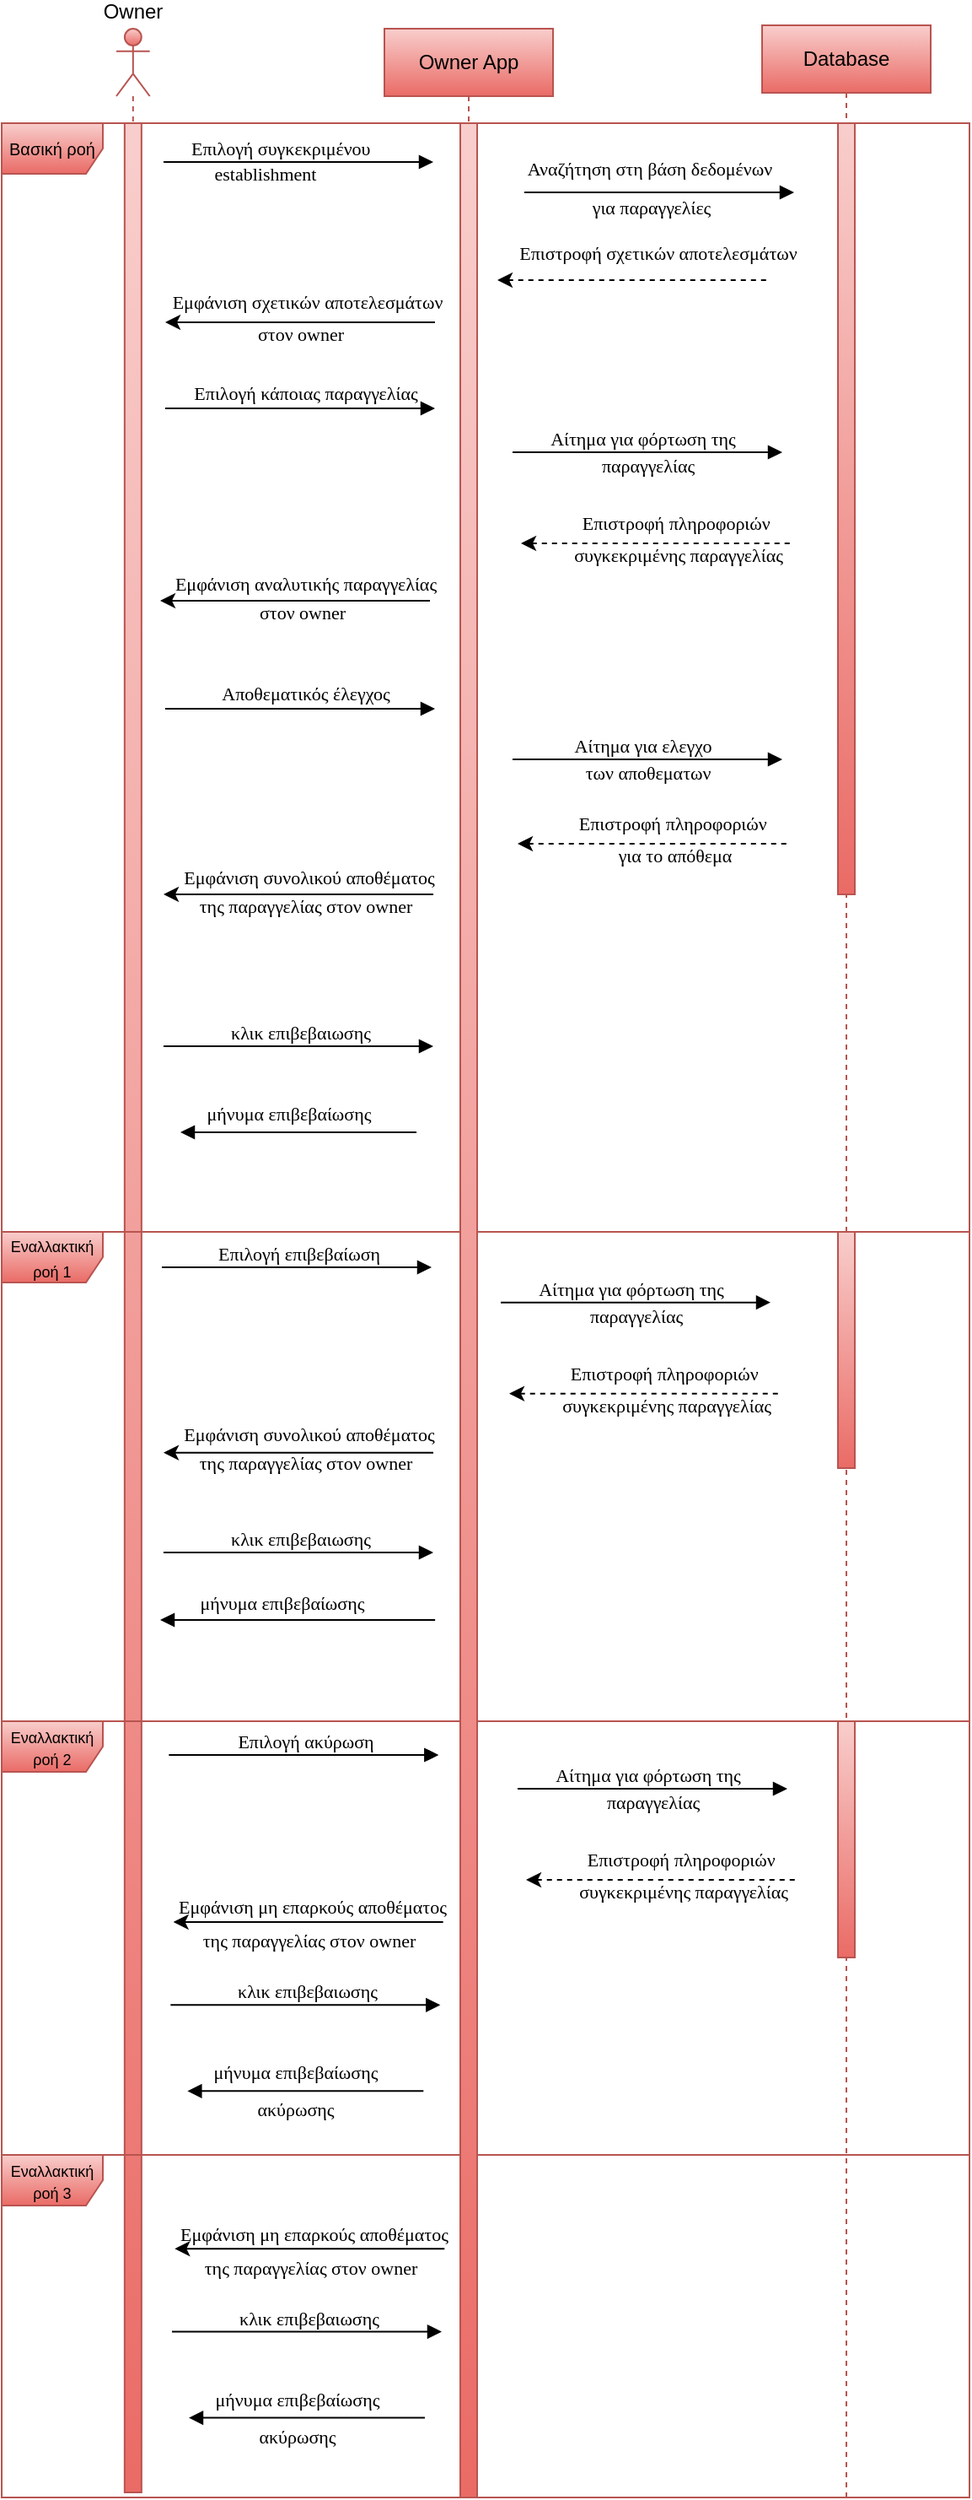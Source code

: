 <mxfile version="24.2.5" type="device">
  <diagram name="Page-1" id="2YBvvXClWsGukQMizWep">
    <mxGraphModel dx="1366" dy="796" grid="1" gridSize="10" guides="1" tooltips="1" connect="1" arrows="1" fold="1" page="1" pageScale="1" pageWidth="850" pageHeight="1100" math="0" shadow="0">
      <root>
        <mxCell id="0" />
        <mxCell id="1" parent="0" />
        <mxCell id="-eBhqyI-6Xnvktaqn6aU-1" value="Owner" style="shape=umlLifeline;perimeter=lifelinePerimeter;whiteSpace=wrap;html=1;container=1;dropTarget=0;collapsible=0;recursiveResize=0;outlineConnect=0;portConstraint=eastwest;newEdgeStyle={&quot;curved&quot;:0,&quot;rounded&quot;:0};participant=umlActor;horizontal=1;verticalAlign=middle;align=center;spacingTop=0;spacing=2;spacingBottom=60;fillColor=#f8cecc;gradientColor=#ea6b66;strokeColor=#b85450;" vertex="1" parent="1">
          <mxGeometry x="92" y="127" width="19.83" height="1460" as="geometry" />
        </mxCell>
        <mxCell id="-eBhqyI-6Xnvktaqn6aU-88" value="" style="html=1;points=[[0,0,0,0,5],[0,1,0,0,-5],[1,0,0,0,5],[1,1,0,0,-5]];perimeter=orthogonalPerimeter;outlineConnect=0;targetShapes=umlLifeline;portConstraint=eastwest;newEdgeStyle={&quot;curved&quot;:0,&quot;rounded&quot;:0};fillColor=#f8cecc;gradientColor=#ea6b66;strokeColor=#b85450;" vertex="1" parent="-eBhqyI-6Xnvktaqn6aU-1">
          <mxGeometry x="4.92" y="56" width="10" height="1404" as="geometry" />
        </mxCell>
        <mxCell id="-eBhqyI-6Xnvktaqn6aU-2" value="Owner App" style="shape=umlLifeline;perimeter=lifelinePerimeter;whiteSpace=wrap;html=1;container=1;dropTarget=0;collapsible=0;recursiveResize=0;outlineConnect=0;portConstraint=eastwest;newEdgeStyle={&quot;curved&quot;:0,&quot;rounded&quot;:0};fillColor=#f8cecc;gradientColor=#ea6b66;strokeColor=#b85450;" vertex="1" parent="1">
          <mxGeometry x="251" y="127" width="100" height="1373" as="geometry" />
        </mxCell>
        <mxCell id="-eBhqyI-6Xnvktaqn6aU-3" value="Database" style="shape=umlLifeline;perimeter=lifelinePerimeter;whiteSpace=wrap;html=1;container=1;dropTarget=0;collapsible=0;recursiveResize=0;outlineConnect=0;portConstraint=eastwest;newEdgeStyle={&quot;curved&quot;:0,&quot;rounded&quot;:0};fillColor=#f8cecc;gradientColor=#ea6b66;strokeColor=#b85450;" vertex="1" parent="1">
          <mxGeometry x="475" y="125" width="100" height="1465" as="geometry" />
        </mxCell>
        <mxCell id="-eBhqyI-6Xnvktaqn6aU-4" value="" style="endArrow=block;endFill=1;html=1;edgeStyle=orthogonalEdgeStyle;align=left;verticalAlign=top;rounded=0;fontFamily=comfortaa;" edge="1" parent="1">
          <mxGeometry x="-1" relative="1" as="geometry">
            <mxPoint x="120" y="206" as="sourcePoint" />
            <mxPoint x="280" y="206" as="targetPoint" />
          </mxGeometry>
        </mxCell>
        <mxCell id="-eBhqyI-6Xnvktaqn6aU-5" value="Επιλογή συγκεκριμένου&lt;span style=&quot;white-space: pre;&quot;&gt;&#x9;&lt;/span&gt;" style="edgeLabel;html=1;align=center;verticalAlign=middle;resizable=0;points=[];fontFamily=comfortaa;" connectable="0" vertex="1" parent="-eBhqyI-6Xnvktaqn6aU-4">
          <mxGeometry x="0.043" y="1" relative="1" as="geometry">
            <mxPoint x="-13" y="-7" as="offset" />
          </mxGeometry>
        </mxCell>
        <mxCell id="-eBhqyI-6Xnvktaqn6aU-6" value="establishment" style="edgeLabel;html=1;align=center;verticalAlign=middle;resizable=0;points=[];fontFamily=comfortaa;" connectable="0" vertex="1" parent="-eBhqyI-6Xnvktaqn6aU-4">
          <mxGeometry x="0.061" y="-3" relative="1" as="geometry">
            <mxPoint x="-25" y="4" as="offset" />
          </mxGeometry>
        </mxCell>
        <mxCell id="-eBhqyI-6Xnvktaqn6aU-7" value="" style="endArrow=block;endFill=1;html=1;edgeStyle=orthogonalEdgeStyle;align=left;verticalAlign=top;rounded=0;fontFamily=comfortaa;" edge="1" parent="1">
          <mxGeometry x="-1" relative="1" as="geometry">
            <mxPoint x="334" y="224" as="sourcePoint" />
            <mxPoint x="494" y="224" as="targetPoint" />
          </mxGeometry>
        </mxCell>
        <mxCell id="-eBhqyI-6Xnvktaqn6aU-8" value="Αναζήτηση στη βάση δεδομένων" style="edgeLabel;html=1;align=center;verticalAlign=middle;resizable=0;points=[];fontFamily=comfortaa;" connectable="0" vertex="1" parent="-eBhqyI-6Xnvktaqn6aU-7">
          <mxGeometry x="-0.188" y="2" relative="1" as="geometry">
            <mxPoint x="9" y="-12" as="offset" />
          </mxGeometry>
        </mxCell>
        <mxCell id="-eBhqyI-6Xnvktaqn6aU-9" value="για παραγγελίες" style="edgeLabel;html=1;align=center;verticalAlign=middle;resizable=0;points=[];fontFamily=comfortaa;labelBackgroundColor=none;" connectable="0" vertex="1" parent="-eBhqyI-6Xnvktaqn6aU-7">
          <mxGeometry x="0.037" relative="1" as="geometry">
            <mxPoint x="-8" y="9" as="offset" />
          </mxGeometry>
        </mxCell>
        <mxCell id="-eBhqyI-6Xnvktaqn6aU-10" value="" style="endArrow=block;endFill=1;html=1;edgeStyle=orthogonalEdgeStyle;align=left;verticalAlign=top;rounded=0;fontFamily=comfortaa;" edge="1" parent="1">
          <mxGeometry x="-1" relative="1" as="geometry">
            <mxPoint x="121" y="352" as="sourcePoint" />
            <mxPoint x="281" y="352" as="targetPoint" />
          </mxGeometry>
        </mxCell>
        <mxCell id="-eBhqyI-6Xnvktaqn6aU-11" value="Επιλογή κάποιας παραγγελίας" style="edgeLabel;html=1;align=center;verticalAlign=middle;resizable=0;points=[];fontFamily=comfortaa;labelBackgroundColor=none;" connectable="0" vertex="1" parent="-eBhqyI-6Xnvktaqn6aU-10">
          <mxGeometry x="0.129" y="1" relative="1" as="geometry">
            <mxPoint x="-8" y="-8" as="offset" />
          </mxGeometry>
        </mxCell>
        <mxCell id="-eBhqyI-6Xnvktaqn6aU-13" value="" style="endArrow=block;endFill=1;html=1;edgeStyle=orthogonalEdgeStyle;align=left;verticalAlign=top;rounded=0;fontFamily=comfortaa;" edge="1" parent="1">
          <mxGeometry x="-1" relative="1" as="geometry">
            <mxPoint x="119" y="861" as="sourcePoint" />
            <mxPoint x="279" y="861" as="targetPoint" />
          </mxGeometry>
        </mxCell>
        <mxCell id="-eBhqyI-6Xnvktaqn6aU-14" value="Επιλογή επιβεβαίωση" style="edgeLabel;html=1;align=center;verticalAlign=middle;resizable=0;points=[];fontFamily=comfortaa;labelBackgroundColor=none;" connectable="0" vertex="1" parent="-eBhqyI-6Xnvktaqn6aU-13">
          <mxGeometry x="0.263" y="2" relative="1" as="geometry">
            <mxPoint x="-20" y="-6" as="offset" />
          </mxGeometry>
        </mxCell>
        <mxCell id="-eBhqyI-6Xnvktaqn6aU-16" value="" style="endArrow=block;endFill=1;html=1;edgeStyle=orthogonalEdgeStyle;align=left;verticalAlign=top;rounded=0;fontFamily=comfortaa;" edge="1" parent="1">
          <mxGeometry x="-1" relative="1" as="geometry">
            <mxPoint x="327" y="378" as="sourcePoint" />
            <mxPoint x="487" y="378" as="targetPoint" />
          </mxGeometry>
        </mxCell>
        <mxCell id="-eBhqyI-6Xnvktaqn6aU-17" value="Αίτημα για φόρτωση της" style="edgeLabel;html=1;align=center;verticalAlign=middle;resizable=0;points=[];fontFamily=comfortaa;" connectable="0" vertex="1" parent="-eBhqyI-6Xnvktaqn6aU-16">
          <mxGeometry x="0.3" y="-1" relative="1" as="geometry">
            <mxPoint x="-27" y="-9" as="offset" />
          </mxGeometry>
        </mxCell>
        <mxCell id="-eBhqyI-6Xnvktaqn6aU-18" value="παραγγελίας" style="edgeLabel;html=1;align=center;verticalAlign=middle;resizable=0;points=[];fontFamily=comfortaa;" connectable="0" vertex="1" parent="-eBhqyI-6Xnvktaqn6aU-16">
          <mxGeometry x="0.231" y="-3" relative="1" as="geometry">
            <mxPoint x="-19" y="5" as="offset" />
          </mxGeometry>
        </mxCell>
        <mxCell id="-eBhqyI-6Xnvktaqn6aU-19" value="" style="endArrow=none;endFill=0;html=1;edgeStyle=orthogonalEdgeStyle;align=left;verticalAlign=top;rounded=0;startArrow=classic;startFill=1;dashed=1;fontFamily=comfortaa;" edge="1" parent="1">
          <mxGeometry x="-1" relative="1" as="geometry">
            <mxPoint x="318" y="276" as="sourcePoint" />
            <mxPoint x="478" y="276" as="targetPoint" />
          </mxGeometry>
        </mxCell>
        <mxCell id="-eBhqyI-6Xnvktaqn6aU-20" value="Επιστροφή σχετικών αποτελεσμάτων" style="edgeLabel;html=1;align=center;verticalAlign=middle;resizable=0;points=[];fontFamily=comfortaa;" connectable="0" vertex="1" parent="-eBhqyI-6Xnvktaqn6aU-19">
          <mxGeometry x="-0.324" y="2" relative="1" as="geometry">
            <mxPoint x="41" y="-14" as="offset" />
          </mxGeometry>
        </mxCell>
        <mxCell id="-eBhqyI-6Xnvktaqn6aU-21" value="" style="endArrow=none;endFill=0;html=1;edgeStyle=orthogonalEdgeStyle;align=left;verticalAlign=top;rounded=0;startArrow=classic;startFill=1;fontFamily=comfortaa;" edge="1" parent="1">
          <mxGeometry x="-1" relative="1" as="geometry">
            <mxPoint x="118" y="466" as="sourcePoint" />
            <mxPoint x="278" y="466" as="targetPoint" />
          </mxGeometry>
        </mxCell>
        <mxCell id="-eBhqyI-6Xnvktaqn6aU-22" value="&lt;font&gt;Εμφάνιση αναλυτικής παραγγελίας&lt;/font&gt;" style="edgeLabel;html=1;align=center;verticalAlign=middle;resizable=0;points=[];fontFamily=comfortaa;labelBackgroundColor=none;" connectable="0" vertex="1" parent="-eBhqyI-6Xnvktaqn6aU-21">
          <mxGeometry x="-0.133" relative="1" as="geometry">
            <mxPoint x="16" y="-10" as="offset" />
          </mxGeometry>
        </mxCell>
        <mxCell id="-eBhqyI-6Xnvktaqn6aU-23" value="&lt;font&gt;στον owner&lt;/font&gt;" style="edgeLabel;html=1;align=center;verticalAlign=middle;resizable=0;points=[];fontFamily=comfortaa;" connectable="0" vertex="1" parent="-eBhqyI-6Xnvktaqn6aU-21">
          <mxGeometry x="0.253" y="-1" relative="1" as="geometry">
            <mxPoint x="-16" y="6" as="offset" />
          </mxGeometry>
        </mxCell>
        <mxCell id="-eBhqyI-6Xnvktaqn6aU-24" value="" style="endArrow=none;endFill=0;html=1;edgeStyle=orthogonalEdgeStyle;align=left;verticalAlign=top;rounded=0;startArrow=classic;startFill=1;fontFamily=comfortaa;dashed=1;" edge="1" parent="1">
          <mxGeometry x="-1" relative="1" as="geometry">
            <mxPoint x="332" y="432" as="sourcePoint" />
            <mxPoint x="492" y="432" as="targetPoint" />
          </mxGeometry>
        </mxCell>
        <mxCell id="-eBhqyI-6Xnvktaqn6aU-25" value="Επιστροφή πληροφοριών&amp;nbsp;" style="edgeLabel;html=1;align=center;verticalAlign=middle;resizable=0;points=[];fontFamily=comfortaa;" connectable="0" vertex="1" parent="-eBhqyI-6Xnvktaqn6aU-24">
          <mxGeometry x="-0.125" relative="1" as="geometry">
            <mxPoint x="23" y="-12" as="offset" />
          </mxGeometry>
        </mxCell>
        <mxCell id="-eBhqyI-6Xnvktaqn6aU-26" value="συγκεκριμένης παραγγελίας" style="edgeLabel;html=1;align=center;verticalAlign=middle;resizable=0;points=[];fontFamily=comfortaa;" connectable="0" vertex="1" parent="-eBhqyI-6Xnvktaqn6aU-24">
          <mxGeometry x="0.418" y="-2" relative="1" as="geometry">
            <mxPoint x="-21" y="5" as="offset" />
          </mxGeometry>
        </mxCell>
        <mxCell id="-eBhqyI-6Xnvktaqn6aU-27" value="" style="endArrow=none;endFill=0;html=1;edgeStyle=orthogonalEdgeStyle;align=left;verticalAlign=top;rounded=0;startArrow=classic;startFill=1;fontFamily=comfortaa;" edge="1" parent="1">
          <mxGeometry x="-1" relative="1" as="geometry">
            <mxPoint x="121" y="301" as="sourcePoint" />
            <mxPoint x="281" y="301" as="targetPoint" />
          </mxGeometry>
        </mxCell>
        <mxCell id="-eBhqyI-6Xnvktaqn6aU-29" value="στον owner" style="edgeLabel;html=1;align=center;verticalAlign=middle;resizable=0;points=[];fontFamily=comfortaa;" connectable="0" vertex="1" parent="-eBhqyI-6Xnvktaqn6aU-27">
          <mxGeometry x="0.009" y="2" relative="1" as="geometry">
            <mxPoint x="-1" y="9" as="offset" />
          </mxGeometry>
        </mxCell>
        <mxCell id="-eBhqyI-6Xnvktaqn6aU-28" value="Εμφάνιση σχετικών αποτελεσμάτων" style="edgeLabel;html=1;align=center;verticalAlign=middle;resizable=0;points=[];fontFamily=comfortaa;" connectable="0" vertex="1" parent="-eBhqyI-6Xnvktaqn6aU-27">
          <mxGeometry x="0.259" y="1" relative="1" as="geometry">
            <mxPoint x="-17" y="-11" as="offset" />
          </mxGeometry>
        </mxCell>
        <mxCell id="-eBhqyI-6Xnvktaqn6aU-30" value="&lt;font style=&quot;font-size: 10px;&quot;&gt;Βασική ροή&lt;/font&gt;" style="shape=umlFrame;whiteSpace=wrap;html=1;pointerEvents=0;fillColor=#f8cecc;gradientColor=#ea6b66;strokeColor=#b85450;" vertex="1" parent="1">
          <mxGeometry x="24" y="183" width="574" height="657" as="geometry" />
        </mxCell>
        <mxCell id="-eBhqyI-6Xnvktaqn6aU-31" value="&lt;font style=&quot;font-size: 9px;&quot;&gt;Εναλλακτική ροή 1&lt;/font&gt;" style="shape=umlFrame;whiteSpace=wrap;html=1;pointerEvents=0;fontFamily=Helvetica;fontSize=12;strokeColor=#b85450;align=center;verticalAlign=middle;fontColor=default;fillColor=#f8cecc;gradientColor=#ea6b66;" vertex="1" parent="1">
          <mxGeometry x="24" y="840" width="574" height="290" as="geometry" />
        </mxCell>
        <mxCell id="-eBhqyI-6Xnvktaqn6aU-32" value="&lt;p style=&quot;line-height: 100%;&quot;&gt;&lt;font style=&quot;&quot;&gt;&lt;font style=&quot;font-size: 9px;&quot;&gt;Εναλλακτική ροή 2&lt;/font&gt;&lt;br&gt;&lt;/font&gt;&lt;/p&gt;" style="shape=umlFrame;whiteSpace=wrap;html=1;pointerEvents=0;fontFamily=Helvetica;strokeColor=#b85450;align=center;verticalAlign=middle;fontSize=12;fontColor=default;fillColor=#f8cecc;gradientColor=#ea6b66;" vertex="1" parent="1">
          <mxGeometry x="24" y="1130" width="574" height="257" as="geometry" />
        </mxCell>
        <mxCell id="-eBhqyI-6Xnvktaqn6aU-66" value="&lt;p style=&quot;line-height: 100%;&quot;&gt;&lt;font style=&quot;&quot;&gt;&lt;font style=&quot;font-size: 9px;&quot;&gt;Εναλλακτική ροή 3&lt;/font&gt;&lt;br&gt;&lt;/font&gt;&lt;/p&gt;" style="shape=umlFrame;whiteSpace=wrap;html=1;pointerEvents=0;fontFamily=Helvetica;strokeColor=#b85450;align=center;verticalAlign=middle;fontSize=12;fontColor=default;fillColor=#f8cecc;gradientColor=#ea6b66;" vertex="1" parent="1">
          <mxGeometry x="24" y="1387" width="574" height="203" as="geometry" />
        </mxCell>
        <mxCell id="-eBhqyI-6Xnvktaqn6aU-74" value="" style="endArrow=block;endFill=1;html=1;edgeStyle=orthogonalEdgeStyle;align=left;verticalAlign=top;rounded=0;fontFamily=comfortaa;" edge="1" parent="1">
          <mxGeometry x="-1" relative="1" as="geometry">
            <mxPoint x="121" y="530" as="sourcePoint" />
            <mxPoint x="281" y="530" as="targetPoint" />
          </mxGeometry>
        </mxCell>
        <mxCell id="-eBhqyI-6Xnvktaqn6aU-75" value="Αποθεματικός έλεγχος" style="edgeLabel;html=1;align=center;verticalAlign=middle;resizable=0;points=[];fontFamily=comfortaa;labelBackgroundColor=none;" connectable="0" vertex="1" parent="-eBhqyI-6Xnvktaqn6aU-74">
          <mxGeometry x="0.129" y="1" relative="1" as="geometry">
            <mxPoint x="-8" y="-8" as="offset" />
          </mxGeometry>
        </mxCell>
        <mxCell id="-eBhqyI-6Xnvktaqn6aU-76" value="" style="endArrow=block;endFill=1;html=1;edgeStyle=orthogonalEdgeStyle;align=left;verticalAlign=top;rounded=0;fontFamily=comfortaa;" edge="1" parent="1">
          <mxGeometry x="-1" relative="1" as="geometry">
            <mxPoint x="327" y="560" as="sourcePoint" />
            <mxPoint x="487" y="560" as="targetPoint" />
          </mxGeometry>
        </mxCell>
        <mxCell id="-eBhqyI-6Xnvktaqn6aU-77" value="Αίτημα για ελεγχο" style="edgeLabel;html=1;align=center;verticalAlign=middle;resizable=0;points=[];fontFamily=comfortaa;" connectable="0" vertex="1" parent="-eBhqyI-6Xnvktaqn6aU-76">
          <mxGeometry x="0.3" y="-1" relative="1" as="geometry">
            <mxPoint x="-27" y="-9" as="offset" />
          </mxGeometry>
        </mxCell>
        <mxCell id="-eBhqyI-6Xnvktaqn6aU-78" value="των αποθεματων" style="edgeLabel;html=1;align=center;verticalAlign=middle;resizable=0;points=[];fontFamily=comfortaa;" connectable="0" vertex="1" parent="-eBhqyI-6Xnvktaqn6aU-76">
          <mxGeometry x="0.231" y="-3" relative="1" as="geometry">
            <mxPoint x="-19" y="5" as="offset" />
          </mxGeometry>
        </mxCell>
        <mxCell id="-eBhqyI-6Xnvktaqn6aU-79" value="" style="endArrow=none;endFill=0;html=1;edgeStyle=orthogonalEdgeStyle;align=left;verticalAlign=top;rounded=0;startArrow=classic;startFill=1;fontFamily=comfortaa;dashed=1;" edge="1" parent="1">
          <mxGeometry x="-1" relative="1" as="geometry">
            <mxPoint x="330" y="610" as="sourcePoint" />
            <mxPoint x="490" y="610" as="targetPoint" />
          </mxGeometry>
        </mxCell>
        <mxCell id="-eBhqyI-6Xnvktaqn6aU-80" value="Επιστροφή πληροφοριών&amp;nbsp;" style="edgeLabel;html=1;align=center;verticalAlign=middle;resizable=0;points=[];fontFamily=comfortaa;" connectable="0" vertex="1" parent="-eBhqyI-6Xnvktaqn6aU-79">
          <mxGeometry x="-0.125" relative="1" as="geometry">
            <mxPoint x="23" y="-12" as="offset" />
          </mxGeometry>
        </mxCell>
        <mxCell id="-eBhqyI-6Xnvktaqn6aU-81" value="για το απόθεμα" style="edgeLabel;html=1;align=center;verticalAlign=middle;resizable=0;points=[];fontFamily=comfortaa;" connectable="0" vertex="1" parent="-eBhqyI-6Xnvktaqn6aU-79">
          <mxGeometry x="0.418" y="-2" relative="1" as="geometry">
            <mxPoint x="-21" y="5" as="offset" />
          </mxGeometry>
        </mxCell>
        <mxCell id="-eBhqyI-6Xnvktaqn6aU-83" value="" style="endArrow=none;endFill=0;html=1;edgeStyle=orthogonalEdgeStyle;align=left;verticalAlign=top;rounded=0;startArrow=classic;startFill=1;fontFamily=comfortaa;" edge="1" parent="1">
          <mxGeometry x="-1" relative="1" as="geometry">
            <mxPoint x="120" y="640" as="sourcePoint" />
            <mxPoint x="280" y="640" as="targetPoint" />
          </mxGeometry>
        </mxCell>
        <mxCell id="-eBhqyI-6Xnvktaqn6aU-84" value="&lt;font&gt;Εμφάνιση συνολικού αποθέματος&lt;/font&gt;" style="edgeLabel;html=1;align=center;verticalAlign=middle;resizable=0;points=[];fontFamily=comfortaa;labelBackgroundColor=none;" connectable="0" vertex="1" parent="-eBhqyI-6Xnvktaqn6aU-83">
          <mxGeometry x="-0.133" relative="1" as="geometry">
            <mxPoint x="16" y="-10" as="offset" />
          </mxGeometry>
        </mxCell>
        <mxCell id="-eBhqyI-6Xnvktaqn6aU-85" value="&lt;font&gt;της παραγγελίας στον owner&lt;/font&gt;" style="edgeLabel;html=1;align=center;verticalAlign=middle;resizable=0;points=[];fontFamily=comfortaa;labelBackgroundColor=none;" connectable="0" vertex="1" parent="-eBhqyI-6Xnvktaqn6aU-83">
          <mxGeometry x="0.253" y="-1" relative="1" as="geometry">
            <mxPoint x="-16" y="6" as="offset" />
          </mxGeometry>
        </mxCell>
        <mxCell id="-eBhqyI-6Xnvktaqn6aU-86" value="" style="html=1;points=[[0,0,0,0,5],[0,1,0,0,-5],[1,0,0,0,5],[1,1,0,0,-5]];perimeter=orthogonalPerimeter;outlineConnect=0;targetShapes=umlLifeline;portConstraint=eastwest;newEdgeStyle={&quot;curved&quot;:0,&quot;rounded&quot;:0};fillColor=#f8cecc;gradientColor=#ea6b66;strokeColor=#b85450;" vertex="1" parent="1">
          <mxGeometry x="520" y="183" width="10" height="457" as="geometry" />
        </mxCell>
        <mxCell id="-eBhqyI-6Xnvktaqn6aU-87" value="" style="html=1;points=[[0,0,0,0,5],[0,1,0,0,-5],[1,0,0,0,5],[1,1,0,0,-5]];perimeter=orthogonalPerimeter;outlineConnect=0;targetShapes=umlLifeline;portConstraint=eastwest;newEdgeStyle={&quot;curved&quot;:0,&quot;rounded&quot;:0};fillColor=#f8cecc;gradientColor=#ea6b66;strokeColor=#b85450;" vertex="1" parent="1">
          <mxGeometry x="296" y="183" width="10" height="1407" as="geometry" />
        </mxCell>
        <mxCell id="-eBhqyI-6Xnvktaqn6aU-90" value="" style="endArrow=block;endFill=1;html=1;edgeStyle=orthogonalEdgeStyle;align=left;verticalAlign=top;rounded=0;fontFamily=comfortaa;" edge="1" parent="1">
          <mxGeometry x="-1" relative="1" as="geometry">
            <mxPoint x="120" y="730" as="sourcePoint" />
            <mxPoint x="280" y="730" as="targetPoint" />
          </mxGeometry>
        </mxCell>
        <mxCell id="-eBhqyI-6Xnvktaqn6aU-91" value="κλικ επιβεβαιωσης" style="edgeLabel;html=1;align=center;verticalAlign=middle;resizable=0;points=[];fontFamily=comfortaa;labelBackgroundColor=none;" connectable="0" vertex="1" parent="-eBhqyI-6Xnvktaqn6aU-90">
          <mxGeometry x="0.263" y="2" relative="1" as="geometry">
            <mxPoint x="-20" y="-6" as="offset" />
          </mxGeometry>
        </mxCell>
        <mxCell id="-eBhqyI-6Xnvktaqn6aU-92" value="" style="endArrow=block;endFill=1;html=1;edgeStyle=orthogonalEdgeStyle;align=left;verticalAlign=top;rounded=0;fontFamily=comfortaa;" edge="1" parent="1">
          <mxGeometry x="-1" relative="1" as="geometry">
            <mxPoint x="270" y="781" as="sourcePoint" />
            <mxPoint x="130" y="781" as="targetPoint" />
          </mxGeometry>
        </mxCell>
        <mxCell id="-eBhqyI-6Xnvktaqn6aU-93" value="μήνυμα επιβεβαίωσης" style="edgeLabel;html=1;align=center;verticalAlign=middle;resizable=0;points=[];fontFamily=comfortaa;labelBackgroundColor=none;" connectable="0" vertex="1" parent="-eBhqyI-6Xnvktaqn6aU-92">
          <mxGeometry x="0.263" y="2" relative="1" as="geometry">
            <mxPoint x="12" y="-13" as="offset" />
          </mxGeometry>
        </mxCell>
        <mxCell id="-eBhqyI-6Xnvktaqn6aU-95" value="&lt;font&gt;Εμφάνιση συνολικού αποθέματος&lt;/font&gt;" style="edgeLabel;html=1;align=center;verticalAlign=middle;resizable=0;points=[];fontFamily=comfortaa;labelBackgroundColor=none;" connectable="0" vertex="1" parent="1">
          <mxGeometry x="205.815" y="960.0" as="geometry" />
        </mxCell>
        <mxCell id="-eBhqyI-6Xnvktaqn6aU-96" value="&lt;font&gt;της παραγγελίας στον owner&lt;/font&gt;" style="edgeLabel;html=1;align=center;verticalAlign=middle;resizable=0;points=[];fontFamily=comfortaa;labelBackgroundColor=none;" connectable="0" vertex="1" parent="1">
          <mxGeometry x="204.16" y="977.0" as="geometry" />
        </mxCell>
        <mxCell id="-eBhqyI-6Xnvktaqn6aU-97" value="" style="endArrow=block;endFill=1;html=1;edgeStyle=orthogonalEdgeStyle;align=left;verticalAlign=top;rounded=0;fontFamily=comfortaa;" edge="1" parent="1">
          <mxGeometry x="-1" relative="1" as="geometry">
            <mxPoint x="120" y="1030" as="sourcePoint" />
            <mxPoint x="280" y="1030" as="targetPoint" />
          </mxGeometry>
        </mxCell>
        <mxCell id="-eBhqyI-6Xnvktaqn6aU-98" value="κλικ επιβεβαιωσης" style="edgeLabel;html=1;align=center;verticalAlign=middle;resizable=0;points=[];fontFamily=comfortaa;labelBackgroundColor=none;" connectable="0" vertex="1" parent="-eBhqyI-6Xnvktaqn6aU-97">
          <mxGeometry x="0.263" y="2" relative="1" as="geometry">
            <mxPoint x="-20" y="-6" as="offset" />
          </mxGeometry>
        </mxCell>
        <mxCell id="-eBhqyI-6Xnvktaqn6aU-99" value="" style="endArrow=block;endFill=1;html=1;edgeStyle=orthogonalEdgeStyle;align=left;verticalAlign=top;rounded=0;fontFamily=comfortaa;" edge="1" parent="1">
          <mxGeometry x="-1" relative="1" as="geometry">
            <mxPoint x="281.07" y="1070" as="sourcePoint" />
            <mxPoint x="118" y="1070" as="targetPoint" />
          </mxGeometry>
        </mxCell>
        <mxCell id="-eBhqyI-6Xnvktaqn6aU-100" value="μήνυμα επιβεβαίωσης" style="edgeLabel;html=1;align=center;verticalAlign=middle;resizable=0;points=[];fontFamily=comfortaa;labelBackgroundColor=none;" connectable="0" vertex="1" parent="-eBhqyI-6Xnvktaqn6aU-99">
          <mxGeometry x="0.263" y="2" relative="1" as="geometry">
            <mxPoint x="12" y="-12" as="offset" />
          </mxGeometry>
        </mxCell>
        <mxCell id="-eBhqyI-6Xnvktaqn6aU-102" value="" style="endArrow=none;endFill=0;html=1;edgeStyle=orthogonalEdgeStyle;align=left;verticalAlign=top;rounded=0;startArrow=classic;startFill=1;fontFamily=comfortaa;" edge="1" parent="1">
          <mxGeometry x="-1" relative="1" as="geometry">
            <mxPoint x="120" y="970.84" as="sourcePoint" />
            <mxPoint x="280" y="970.84" as="targetPoint" />
          </mxGeometry>
        </mxCell>
        <mxCell id="-eBhqyI-6Xnvktaqn6aU-105" value="" style="endArrow=block;endFill=1;html=1;edgeStyle=orthogonalEdgeStyle;align=left;verticalAlign=top;rounded=0;fontFamily=comfortaa;" edge="1" parent="1">
          <mxGeometry x="-1" relative="1" as="geometry">
            <mxPoint x="123.16" y="1150" as="sourcePoint" />
            <mxPoint x="283.16" y="1150" as="targetPoint" />
          </mxGeometry>
        </mxCell>
        <mxCell id="-eBhqyI-6Xnvktaqn6aU-106" value="Επιλογή ακύρωση" style="edgeLabel;html=1;align=center;verticalAlign=middle;resizable=0;points=[];fontFamily=comfortaa;labelBackgroundColor=none;" connectable="0" vertex="1" parent="-eBhqyI-6Xnvktaqn6aU-105">
          <mxGeometry x="0.263" y="2" relative="1" as="geometry">
            <mxPoint x="-20" y="-6" as="offset" />
          </mxGeometry>
        </mxCell>
        <mxCell id="-eBhqyI-6Xnvktaqn6aU-109" value="" style="endArrow=block;endFill=1;html=1;edgeStyle=orthogonalEdgeStyle;align=left;verticalAlign=top;rounded=0;fontFamily=comfortaa;" edge="1" parent="1">
          <mxGeometry x="-1" relative="1" as="geometry">
            <mxPoint x="124.16" y="1298.16" as="sourcePoint" />
            <mxPoint x="284.16" y="1298.16" as="targetPoint" />
          </mxGeometry>
        </mxCell>
        <mxCell id="-eBhqyI-6Xnvktaqn6aU-110" value="κλικ επιβεβαιωσης" style="edgeLabel;html=1;align=center;verticalAlign=middle;resizable=0;points=[];fontFamily=comfortaa;labelBackgroundColor=none;" connectable="0" vertex="1" parent="-eBhqyI-6Xnvktaqn6aU-109">
          <mxGeometry x="0.263" y="2" relative="1" as="geometry">
            <mxPoint x="-20" y="-6" as="offset" />
          </mxGeometry>
        </mxCell>
        <mxCell id="-eBhqyI-6Xnvktaqn6aU-111" value="" style="endArrow=block;endFill=1;html=1;edgeStyle=orthogonalEdgeStyle;align=left;verticalAlign=top;rounded=0;fontFamily=comfortaa;" edge="1" parent="1">
          <mxGeometry x="-1" relative="1" as="geometry">
            <mxPoint x="274.16" y="1349.16" as="sourcePoint" />
            <mxPoint x="134.16" y="1349.16" as="targetPoint" />
          </mxGeometry>
        </mxCell>
        <mxCell id="-eBhqyI-6Xnvktaqn6aU-112" value="μήνυμα επιβεβαίωσης" style="edgeLabel;html=1;align=center;verticalAlign=middle;resizable=0;points=[];fontFamily=comfortaa;labelBackgroundColor=none;" connectable="0" vertex="1" parent="-eBhqyI-6Xnvktaqn6aU-111">
          <mxGeometry x="0.263" y="2" relative="1" as="geometry">
            <mxPoint x="12" y="-13" as="offset" />
          </mxGeometry>
        </mxCell>
        <mxCell id="-eBhqyI-6Xnvktaqn6aU-116" value="ακύρωσης" style="edgeLabel;html=1;align=center;verticalAlign=middle;resizable=0;points=[];fontFamily=comfortaa;labelBackgroundColor=none;" connectable="0" vertex="1" parent="-eBhqyI-6Xnvktaqn6aU-111">
          <mxGeometry x="0.263" y="2" relative="1" as="geometry">
            <mxPoint x="12" y="9" as="offset" />
          </mxGeometry>
        </mxCell>
        <mxCell id="-eBhqyI-6Xnvktaqn6aU-113" value="" style="endArrow=none;endFill=0;html=1;edgeStyle=orthogonalEdgeStyle;align=left;verticalAlign=top;rounded=0;startArrow=classic;startFill=1;fontFamily=comfortaa;" edge="1" parent="1">
          <mxGeometry x="-1" relative="1" as="geometry">
            <mxPoint x="125.82" y="1249" as="sourcePoint" />
            <mxPoint x="285.82" y="1249" as="targetPoint" />
          </mxGeometry>
        </mxCell>
        <mxCell id="-eBhqyI-6Xnvktaqn6aU-114" value="&lt;font&gt;της παραγγελίας στον owner&lt;/font&gt;" style="edgeLabel;html=1;align=center;verticalAlign=middle;resizable=0;points=[];fontFamily=comfortaa;labelBackgroundColor=none;" connectable="0" vertex="1" parent="1">
          <mxGeometry x="205.82" y="1260" as="geometry" />
        </mxCell>
        <mxCell id="-eBhqyI-6Xnvktaqn6aU-115" value="&lt;font&gt;Εμφάνιση μη επαρκούς αποθέματος&lt;/font&gt;" style="edgeLabel;html=1;align=center;verticalAlign=middle;resizable=0;points=[];fontFamily=comfortaa;labelBackgroundColor=none;" connectable="0" vertex="1" parent="1">
          <mxGeometry x="207.475" y="1240" as="geometry" />
        </mxCell>
        <mxCell id="-eBhqyI-6Xnvktaqn6aU-117" value="" style="endArrow=block;endFill=1;html=1;edgeStyle=orthogonalEdgeStyle;align=left;verticalAlign=top;rounded=0;fontFamily=comfortaa;" edge="1" parent="1">
          <mxGeometry x="-1" relative="1" as="geometry">
            <mxPoint x="320" y="881.82" as="sourcePoint" />
            <mxPoint x="480" y="881.82" as="targetPoint" />
          </mxGeometry>
        </mxCell>
        <mxCell id="-eBhqyI-6Xnvktaqn6aU-118" value="Αίτημα για φόρτωση της" style="edgeLabel;html=1;align=center;verticalAlign=middle;resizable=0;points=[];fontFamily=comfortaa;" connectable="0" vertex="1" parent="-eBhqyI-6Xnvktaqn6aU-117">
          <mxGeometry x="0.3" y="-1" relative="1" as="geometry">
            <mxPoint x="-27" y="-9" as="offset" />
          </mxGeometry>
        </mxCell>
        <mxCell id="-eBhqyI-6Xnvktaqn6aU-119" value="παραγγελίας" style="edgeLabel;html=1;align=center;verticalAlign=middle;resizable=0;points=[];fontFamily=comfortaa;" connectable="0" vertex="1" parent="-eBhqyI-6Xnvktaqn6aU-117">
          <mxGeometry x="0.231" y="-3" relative="1" as="geometry">
            <mxPoint x="-19" y="5" as="offset" />
          </mxGeometry>
        </mxCell>
        <mxCell id="-eBhqyI-6Xnvktaqn6aU-120" value="" style="endArrow=none;endFill=0;html=1;edgeStyle=orthogonalEdgeStyle;align=left;verticalAlign=top;rounded=0;startArrow=classic;startFill=1;fontFamily=comfortaa;dashed=1;" edge="1" parent="1">
          <mxGeometry x="-1" relative="1" as="geometry">
            <mxPoint x="325" y="935.82" as="sourcePoint" />
            <mxPoint x="485" y="935.82" as="targetPoint" />
          </mxGeometry>
        </mxCell>
        <mxCell id="-eBhqyI-6Xnvktaqn6aU-121" value="Επιστροφή πληροφοριών&amp;nbsp;" style="edgeLabel;html=1;align=center;verticalAlign=middle;resizable=0;points=[];fontFamily=comfortaa;" connectable="0" vertex="1" parent="-eBhqyI-6Xnvktaqn6aU-120">
          <mxGeometry x="-0.125" relative="1" as="geometry">
            <mxPoint x="23" y="-12" as="offset" />
          </mxGeometry>
        </mxCell>
        <mxCell id="-eBhqyI-6Xnvktaqn6aU-122" value="συγκεκριμένης παραγγελίας" style="edgeLabel;html=1;align=center;verticalAlign=middle;resizable=0;points=[];fontFamily=comfortaa;" connectable="0" vertex="1" parent="-eBhqyI-6Xnvktaqn6aU-120">
          <mxGeometry x="0.418" y="-2" relative="1" as="geometry">
            <mxPoint x="-21" y="5" as="offset" />
          </mxGeometry>
        </mxCell>
        <mxCell id="-eBhqyI-6Xnvktaqn6aU-132" value="" style="endArrow=none;endFill=0;html=1;edgeStyle=orthogonalEdgeStyle;align=left;verticalAlign=top;rounded=0;startArrow=classic;startFill=1;fontFamily=comfortaa;dashed=1;" edge="1" parent="1">
          <mxGeometry x="-1" relative="1" as="geometry">
            <mxPoint x="335" y="1224" as="sourcePoint" />
            <mxPoint x="495" y="1224" as="targetPoint" />
          </mxGeometry>
        </mxCell>
        <mxCell id="-eBhqyI-6Xnvktaqn6aU-133" value="Επιστροφή πληροφοριών&amp;nbsp;" style="edgeLabel;html=1;align=center;verticalAlign=middle;resizable=0;points=[];fontFamily=comfortaa;" connectable="0" vertex="1" parent="-eBhqyI-6Xnvktaqn6aU-132">
          <mxGeometry x="-0.125" relative="1" as="geometry">
            <mxPoint x="23" y="-12" as="offset" />
          </mxGeometry>
        </mxCell>
        <mxCell id="-eBhqyI-6Xnvktaqn6aU-134" value="συγκεκριμένης παραγγελίας" style="edgeLabel;html=1;align=center;verticalAlign=middle;resizable=0;points=[];fontFamily=comfortaa;" connectable="0" vertex="1" parent="-eBhqyI-6Xnvktaqn6aU-132">
          <mxGeometry x="0.418" y="-2" relative="1" as="geometry">
            <mxPoint x="-21" y="5" as="offset" />
          </mxGeometry>
        </mxCell>
        <mxCell id="-eBhqyI-6Xnvktaqn6aU-135" value="" style="endArrow=block;endFill=1;html=1;edgeStyle=orthogonalEdgeStyle;align=left;verticalAlign=top;rounded=0;fontFamily=comfortaa;" edge="1" parent="1">
          <mxGeometry x="-1" relative="1" as="geometry">
            <mxPoint x="330" y="1170" as="sourcePoint" />
            <mxPoint x="490" y="1170" as="targetPoint" />
          </mxGeometry>
        </mxCell>
        <mxCell id="-eBhqyI-6Xnvktaqn6aU-136" value="Αίτημα για φόρτωση της" style="edgeLabel;html=1;align=center;verticalAlign=middle;resizable=0;points=[];fontFamily=comfortaa;" connectable="0" vertex="1" parent="-eBhqyI-6Xnvktaqn6aU-135">
          <mxGeometry x="0.3" y="-1" relative="1" as="geometry">
            <mxPoint x="-27" y="-9" as="offset" />
          </mxGeometry>
        </mxCell>
        <mxCell id="-eBhqyI-6Xnvktaqn6aU-137" value="παραγγελίας" style="edgeLabel;html=1;align=center;verticalAlign=middle;resizable=0;points=[];fontFamily=comfortaa;" connectable="0" vertex="1" parent="-eBhqyI-6Xnvktaqn6aU-135">
          <mxGeometry x="0.231" y="-3" relative="1" as="geometry">
            <mxPoint x="-19" y="5" as="offset" />
          </mxGeometry>
        </mxCell>
        <mxCell id="-eBhqyI-6Xnvktaqn6aU-138" value="" style="endArrow=block;endFill=1;html=1;edgeStyle=orthogonalEdgeStyle;align=left;verticalAlign=top;rounded=0;fontFamily=comfortaa;" edge="1" parent="1">
          <mxGeometry x="-1" relative="1" as="geometry">
            <mxPoint x="124.99" y="1491.79" as="sourcePoint" />
            <mxPoint x="284.99" y="1491.79" as="targetPoint" />
          </mxGeometry>
        </mxCell>
        <mxCell id="-eBhqyI-6Xnvktaqn6aU-139" value="κλικ επιβεβαιωσης" style="edgeLabel;html=1;align=center;verticalAlign=middle;resizable=0;points=[];fontFamily=comfortaa;labelBackgroundColor=none;" connectable="0" vertex="1" parent="-eBhqyI-6Xnvktaqn6aU-138">
          <mxGeometry x="0.263" y="2" relative="1" as="geometry">
            <mxPoint x="-20" y="-6" as="offset" />
          </mxGeometry>
        </mxCell>
        <mxCell id="-eBhqyI-6Xnvktaqn6aU-140" value="" style="endArrow=block;endFill=1;html=1;edgeStyle=orthogonalEdgeStyle;align=left;verticalAlign=top;rounded=0;fontFamily=comfortaa;" edge="1" parent="1">
          <mxGeometry x="-1" relative="1" as="geometry">
            <mxPoint x="274.99" y="1542.79" as="sourcePoint" />
            <mxPoint x="134.99" y="1542.79" as="targetPoint" />
          </mxGeometry>
        </mxCell>
        <mxCell id="-eBhqyI-6Xnvktaqn6aU-141" value="μήνυμα επιβεβαίωσης" style="edgeLabel;html=1;align=center;verticalAlign=middle;resizable=0;points=[];fontFamily=comfortaa;labelBackgroundColor=none;" connectable="0" vertex="1" parent="-eBhqyI-6Xnvktaqn6aU-140">
          <mxGeometry x="0.263" y="2" relative="1" as="geometry">
            <mxPoint x="12" y="-13" as="offset" />
          </mxGeometry>
        </mxCell>
        <mxCell id="-eBhqyI-6Xnvktaqn6aU-142" value="ακύρωσης" style="edgeLabel;html=1;align=center;verticalAlign=middle;resizable=0;points=[];fontFamily=comfortaa;labelBackgroundColor=none;" connectable="0" vertex="1" parent="-eBhqyI-6Xnvktaqn6aU-140">
          <mxGeometry x="0.263" y="2" relative="1" as="geometry">
            <mxPoint x="12" y="9" as="offset" />
          </mxGeometry>
        </mxCell>
        <mxCell id="-eBhqyI-6Xnvktaqn6aU-143" value="" style="endArrow=none;endFill=0;html=1;edgeStyle=orthogonalEdgeStyle;align=left;verticalAlign=top;rounded=0;startArrow=classic;startFill=1;fontFamily=comfortaa;" edge="1" parent="1">
          <mxGeometry x="-1" relative="1" as="geometry">
            <mxPoint x="126.65" y="1442.63" as="sourcePoint" />
            <mxPoint x="286.65" y="1442.63" as="targetPoint" />
          </mxGeometry>
        </mxCell>
        <mxCell id="-eBhqyI-6Xnvktaqn6aU-144" value="&lt;font&gt;της παραγγελίας στον owner&lt;/font&gt;" style="edgeLabel;html=1;align=center;verticalAlign=middle;resizable=0;points=[];fontFamily=comfortaa;labelBackgroundColor=none;" connectable="0" vertex="1" parent="1">
          <mxGeometry x="206.65" y="1453.63" as="geometry" />
        </mxCell>
        <mxCell id="-eBhqyI-6Xnvktaqn6aU-145" value="&lt;font&gt;Εμφάνιση μη επαρκούς αποθέματος&lt;/font&gt;" style="edgeLabel;html=1;align=center;verticalAlign=middle;resizable=0;points=[];fontFamily=comfortaa;labelBackgroundColor=none;" connectable="0" vertex="1" parent="1">
          <mxGeometry x="208.305" y="1433.63" as="geometry" />
        </mxCell>
        <mxCell id="-eBhqyI-6Xnvktaqn6aU-146" value="" style="html=1;points=[[0,0,0,0,5],[0,1,0,0,-5],[1,0,0,0,5],[1,1,0,0,-5]];perimeter=orthogonalPerimeter;outlineConnect=0;targetShapes=umlLifeline;portConstraint=eastwest;newEdgeStyle={&quot;curved&quot;:0,&quot;rounded&quot;:0};fillColor=#f8cecc;gradientColor=#ea6b66;strokeColor=#b85450;" vertex="1" parent="1">
          <mxGeometry x="520" y="840" width="10" height="140" as="geometry" />
        </mxCell>
        <mxCell id="-eBhqyI-6Xnvktaqn6aU-147" value="" style="html=1;points=[[0,0,0,0,5],[0,1,0,0,-5],[1,0,0,0,5],[1,1,0,0,-5]];perimeter=orthogonalPerimeter;outlineConnect=0;targetShapes=umlLifeline;portConstraint=eastwest;newEdgeStyle={&quot;curved&quot;:0,&quot;rounded&quot;:0};fillColor=#f8cecc;gradientColor=#ea6b66;strokeColor=#b85450;" vertex="1" parent="1">
          <mxGeometry x="520" y="1130" width="10" height="140" as="geometry" />
        </mxCell>
      </root>
    </mxGraphModel>
  </diagram>
</mxfile>
